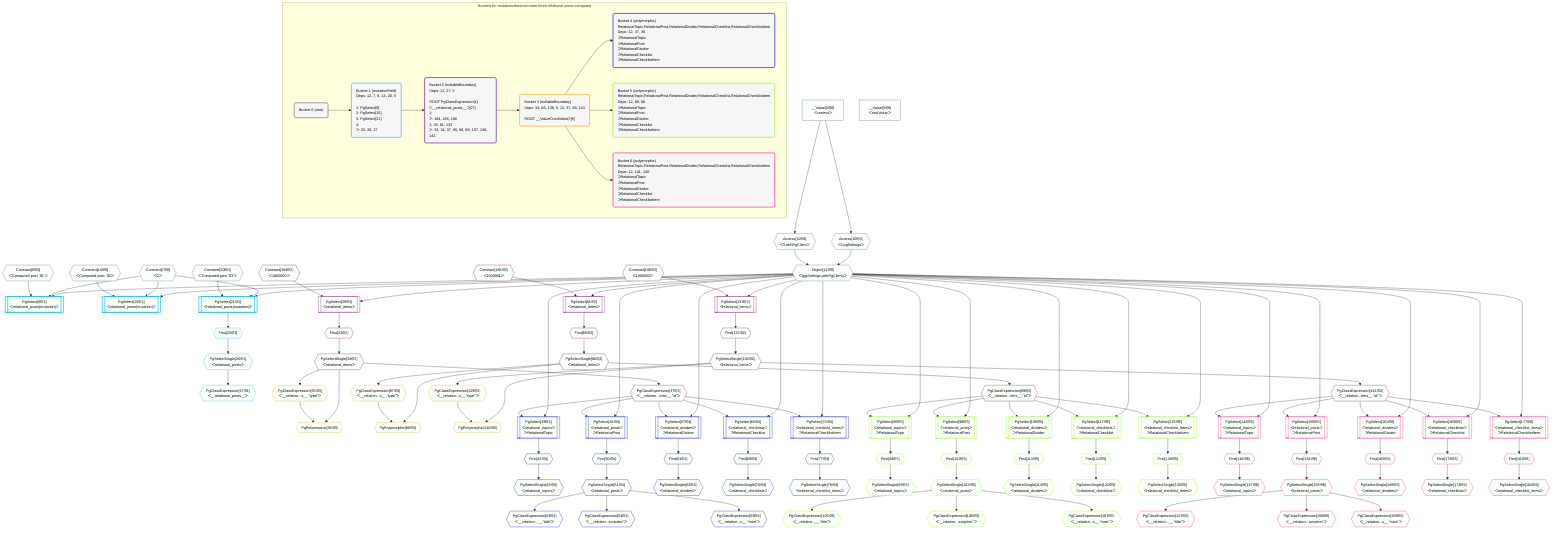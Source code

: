 %%{init: {'themeVariables': { 'fontSize': '12px'}}}%%
graph TD
    classDef path fill:#eee,stroke:#000,color:#000
    classDef plan fill:#fff,stroke-width:1px,color:#000
    classDef itemplan fill:#fff,stroke-width:2px,color:#000
    classDef unbatchedplan fill:#dff,stroke-width:1px,color:#000
    classDef sideeffectplan fill:#fcc,stroke-width:2px,color:#000
    classDef bucket fill:#f6f6f6,color:#000,stroke-width:2px,text-align:left


    %% plan dependencies
    Object12{{"Object[12∈0]<br />ᐸ{pgSettings,withPgClient}ᐳ"}}:::plan
    Access10{{"Access[10∈0]<br />ᐸ3.pgSettingsᐳ"}}:::plan
    Access11{{"Access[11∈0]<br />ᐸ3.withPgClientᐳ"}}:::plan
    Access10 & Access11 --> Object12
    __Value3["__Value[3∈0]<br />ᐸcontextᐳ"]:::plan
    __Value3 --> Access10
    __Value3 --> Access11
    __Value5["__Value[5∈0]<br />ᐸrootValueᐳ"]:::plan
    Constant7{{"Constant[7∈0]<br />ᐸ2ᐳ"}}:::plan
    Constant8{{"Constant[8∈0]<br />ᐸ'Computed post ꖛ1'ᐳ"}}:::plan
    Constant14{{"Constant[14∈0]<br />ᐸ'Computed post ꖛ2'ᐳ"}}:::plan
    Constant20{{"Constant[20∈0]<br />ᐸ'Computed post ꖛ3'ᐳ"}}:::plan
    PgSelect9[["PgSelect[9∈1]<br />ᐸrelational_posts(mutation)ᐳ"]]:::sideeffectplan
    Object12 & Constant7 & Constant8 --> PgSelect9
    PgSelect15[["PgSelect[15∈1]<br />ᐸrelational_posts(mutation)ᐳ"]]:::sideeffectplan
    Object12 & Constant7 & Constant14 --> PgSelect15
    PgSelect21[["PgSelect[21∈1]<br />ᐸrelational_posts(mutation)ᐳ"]]:::sideeffectplan
    Object12 & Constant7 & Constant20 --> PgSelect21
    First25{{"First[25∈1]"}}:::plan
    PgSelect21 --> First25
    PgSelectSingle26{{"PgSelectSingle[26∈1]<br />ᐸrelational_postsᐳ"}}:::plan
    First25 --> PgSelectSingle26
    PgClassExpression27{{"PgClassExpression[27∈1]<br />ᐸ__relational_posts__ᐳ"}}:::plan
    PgSelectSingle26 --> PgClassExpression27
    PgSelect29[["PgSelect[29∈2]<br />ᐸrelational_itemsᐳ"]]:::plan
    Constant184{{"Constant[184∈2]<br />ᐸ1000000ᐳ"}}:::plan
    Object12 & Constant184 --> PgSelect29
    PgSelect81[["PgSelect[81∈2]<br />ᐸrelational_itemsᐳ"]]:::plan
    Constant185{{"Constant[185∈2]<br />ᐸ1000001ᐳ"}}:::plan
    Object12 & Constant185 --> PgSelect81
    PgSelect133[["PgSelect[133∈2]<br />ᐸrelational_itemsᐳ"]]:::plan
    Constant186{{"Constant[186∈2]<br />ᐸ1000002ᐳ"}}:::plan
    Object12 & Constant186 --> PgSelect133
    First33{{"First[33∈2]"}}:::plan
    PgSelect29 --> First33
    PgSelectSingle34{{"PgSelectSingle[34∈2]<br />ᐸrelational_itemsᐳ"}}:::plan
    First33 --> PgSelectSingle34
    PgClassExpression37{{"PgClassExpression[37∈2]<br />ᐸ__relation...ems__.”id”ᐳ"}}:::plan
    PgSelectSingle34 --> PgClassExpression37
    First85{{"First[85∈2]"}}:::plan
    PgSelect81 --> First85
    PgSelectSingle86{{"PgSelectSingle[86∈2]<br />ᐸrelational_itemsᐳ"}}:::plan
    First85 --> PgSelectSingle86
    PgClassExpression89{{"PgClassExpression[89∈2]<br />ᐸ__relation...ems__.”id”ᐳ"}}:::plan
    PgSelectSingle86 --> PgClassExpression89
    First137{{"First[137∈2]"}}:::plan
    PgSelect133 --> First137
    PgSelectSingle138{{"PgSelectSingle[138∈2]<br />ᐸrelational_itemsᐳ"}}:::plan
    First137 --> PgSelectSingle138
    PgClassExpression141{{"PgClassExpression[141∈2]<br />ᐸ__relation...ems__.”id”ᐳ"}}:::plan
    PgSelectSingle138 --> PgClassExpression141
    PgPolymorphic36{{"PgPolymorphic[36∈3]"}}:::plan
    PgClassExpression35{{"PgClassExpression[35∈3]<br />ᐸ__relation...s__.”type”ᐳ"}}:::plan
    PgSelectSingle34 & PgClassExpression35 --> PgPolymorphic36
    PgPolymorphic88{{"PgPolymorphic[88∈3]"}}:::plan
    PgClassExpression87{{"PgClassExpression[87∈3]<br />ᐸ__relation...s__.”type”ᐳ"}}:::plan
    PgSelectSingle86 & PgClassExpression87 --> PgPolymorphic88
    PgPolymorphic140{{"PgPolymorphic[140∈3]"}}:::plan
    PgClassExpression139{{"PgClassExpression[139∈3]<br />ᐸ__relation...s__.”type”ᐳ"}}:::plan
    PgSelectSingle138 & PgClassExpression139 --> PgPolymorphic140
    PgSelectSingle34 --> PgClassExpression35
    PgSelectSingle86 --> PgClassExpression87
    PgSelectSingle138 --> PgClassExpression139
    PgSelect38[["PgSelect[38∈4]<br />ᐸrelational_topicsᐳ<br />ᐳRelationalTopic"]]:::plan
    Object12 & PgClassExpression37 --> PgSelect38
    PgSelect46[["PgSelect[46∈4]<br />ᐸrelational_postsᐳ<br />ᐳRelationalPost"]]:::plan
    Object12 & PgClassExpression37 --> PgSelect46
    PgSelect57[["PgSelect[57∈4]<br />ᐸrelational_dividersᐳ<br />ᐳRelationalDivider"]]:::plan
    Object12 & PgClassExpression37 --> PgSelect57
    PgSelect65[["PgSelect[65∈4]<br />ᐸrelational_checklistsᐳ<br />ᐳRelationalChecklist"]]:::plan
    Object12 & PgClassExpression37 --> PgSelect65
    PgSelect73[["PgSelect[73∈4]<br />ᐸrelational_checklist_itemsᐳ<br />ᐳRelationalChecklistItem"]]:::plan
    Object12 & PgClassExpression37 --> PgSelect73
    First42{{"First[42∈4]"}}:::plan
    PgSelect38 --> First42
    PgSelectSingle43{{"PgSelectSingle[43∈4]<br />ᐸrelational_topicsᐳ"}}:::plan
    First42 --> PgSelectSingle43
    First50{{"First[50∈4]"}}:::plan
    PgSelect46 --> First50
    PgSelectSingle51{{"PgSelectSingle[51∈4]<br />ᐸrelational_postsᐳ"}}:::plan
    First50 --> PgSelectSingle51
    PgClassExpression53{{"PgClassExpression[53∈4]<br />ᐸ__relation...__.”title”ᐳ"}}:::plan
    PgSelectSingle51 --> PgClassExpression53
    PgClassExpression54{{"PgClassExpression[54∈4]<br />ᐸ__relation...scription”ᐳ"}}:::plan
    PgSelectSingle51 --> PgClassExpression54
    PgClassExpression55{{"PgClassExpression[55∈4]<br />ᐸ__relation...s__.”note”ᐳ"}}:::plan
    PgSelectSingle51 --> PgClassExpression55
    First61{{"First[61∈4]"}}:::plan
    PgSelect57 --> First61
    PgSelectSingle62{{"PgSelectSingle[62∈4]<br />ᐸrelational_dividersᐳ"}}:::plan
    First61 --> PgSelectSingle62
    First69{{"First[69∈4]"}}:::plan
    PgSelect65 --> First69
    PgSelectSingle70{{"PgSelectSingle[70∈4]<br />ᐸrelational_checklistsᐳ"}}:::plan
    First69 --> PgSelectSingle70
    First77{{"First[77∈4]"}}:::plan
    PgSelect73 --> First77
    PgSelectSingle78{{"PgSelectSingle[78∈4]<br />ᐸrelational_checklist_itemsᐳ"}}:::plan
    First77 --> PgSelectSingle78
    PgSelect90[["PgSelect[90∈5]<br />ᐸrelational_topicsᐳ<br />ᐳRelationalTopic"]]:::plan
    Object12 & PgClassExpression89 --> PgSelect90
    PgSelect98[["PgSelect[98∈5]<br />ᐸrelational_postsᐳ<br />ᐳRelationalPost"]]:::plan
    Object12 & PgClassExpression89 --> PgSelect98
    PgSelect109[["PgSelect[109∈5]<br />ᐸrelational_dividersᐳ<br />ᐳRelationalDivider"]]:::plan
    Object12 & PgClassExpression89 --> PgSelect109
    PgSelect117[["PgSelect[117∈5]<br />ᐸrelational_checklistsᐳ<br />ᐳRelationalChecklist"]]:::plan
    Object12 & PgClassExpression89 --> PgSelect117
    PgSelect125[["PgSelect[125∈5]<br />ᐸrelational_checklist_itemsᐳ<br />ᐳRelationalChecklistItem"]]:::plan
    Object12 & PgClassExpression89 --> PgSelect125
    First94{{"First[94∈5]"}}:::plan
    PgSelect90 --> First94
    PgSelectSingle95{{"PgSelectSingle[95∈5]<br />ᐸrelational_topicsᐳ"}}:::plan
    First94 --> PgSelectSingle95
    First102{{"First[102∈5]"}}:::plan
    PgSelect98 --> First102
    PgSelectSingle103{{"PgSelectSingle[103∈5]<br />ᐸrelational_postsᐳ"}}:::plan
    First102 --> PgSelectSingle103
    PgClassExpression105{{"PgClassExpression[105∈5]<br />ᐸ__relation...__.”title”ᐳ"}}:::plan
    PgSelectSingle103 --> PgClassExpression105
    PgClassExpression106{{"PgClassExpression[106∈5]<br />ᐸ__relation...scription”ᐳ"}}:::plan
    PgSelectSingle103 --> PgClassExpression106
    PgClassExpression107{{"PgClassExpression[107∈5]<br />ᐸ__relation...s__.”note”ᐳ"}}:::plan
    PgSelectSingle103 --> PgClassExpression107
    First113{{"First[113∈5]"}}:::plan
    PgSelect109 --> First113
    PgSelectSingle114{{"PgSelectSingle[114∈5]<br />ᐸrelational_dividersᐳ"}}:::plan
    First113 --> PgSelectSingle114
    First121{{"First[121∈5]"}}:::plan
    PgSelect117 --> First121
    PgSelectSingle122{{"PgSelectSingle[122∈5]<br />ᐸrelational_checklistsᐳ"}}:::plan
    First121 --> PgSelectSingle122
    First129{{"First[129∈5]"}}:::plan
    PgSelect125 --> First129
    PgSelectSingle130{{"PgSelectSingle[130∈5]<br />ᐸrelational_checklist_itemsᐳ"}}:::plan
    First129 --> PgSelectSingle130
    PgSelect142[["PgSelect[142∈6]<br />ᐸrelational_topicsᐳ<br />ᐳRelationalTopic"]]:::plan
    Object12 & PgClassExpression141 --> PgSelect142
    PgSelect150[["PgSelect[150∈6]<br />ᐸrelational_postsᐳ<br />ᐳRelationalPost"]]:::plan
    Object12 & PgClassExpression141 --> PgSelect150
    PgSelect161[["PgSelect[161∈6]<br />ᐸrelational_dividersᐳ<br />ᐳRelationalDivider"]]:::plan
    Object12 & PgClassExpression141 --> PgSelect161
    PgSelect169[["PgSelect[169∈6]<br />ᐸrelational_checklistsᐳ<br />ᐳRelationalChecklist"]]:::plan
    Object12 & PgClassExpression141 --> PgSelect169
    PgSelect177[["PgSelect[177∈6]<br />ᐸrelational_checklist_itemsᐳ<br />ᐳRelationalChecklistItem"]]:::plan
    Object12 & PgClassExpression141 --> PgSelect177
    First146{{"First[146∈6]"}}:::plan
    PgSelect142 --> First146
    PgSelectSingle147{{"PgSelectSingle[147∈6]<br />ᐸrelational_topicsᐳ"}}:::plan
    First146 --> PgSelectSingle147
    First154{{"First[154∈6]"}}:::plan
    PgSelect150 --> First154
    PgSelectSingle155{{"PgSelectSingle[155∈6]<br />ᐸrelational_postsᐳ"}}:::plan
    First154 --> PgSelectSingle155
    PgClassExpression157{{"PgClassExpression[157∈6]<br />ᐸ__relation...__.”title”ᐳ"}}:::plan
    PgSelectSingle155 --> PgClassExpression157
    PgClassExpression158{{"PgClassExpression[158∈6]<br />ᐸ__relation...scription”ᐳ"}}:::plan
    PgSelectSingle155 --> PgClassExpression158
    PgClassExpression159{{"PgClassExpression[159∈6]<br />ᐸ__relation...s__.”note”ᐳ"}}:::plan
    PgSelectSingle155 --> PgClassExpression159
    First165{{"First[165∈6]"}}:::plan
    PgSelect161 --> First165
    PgSelectSingle166{{"PgSelectSingle[166∈6]<br />ᐸrelational_dividersᐳ"}}:::plan
    First165 --> PgSelectSingle166
    First173{{"First[173∈6]"}}:::plan
    PgSelect169 --> First173
    PgSelectSingle174{{"PgSelectSingle[174∈6]<br />ᐸrelational_checklistsᐳ"}}:::plan
    First173 --> PgSelectSingle174
    First181{{"First[181∈6]"}}:::plan
    PgSelect177 --> First181
    PgSelectSingle182{{"PgSelectSingle[182∈6]<br />ᐸrelational_checklist_itemsᐳ"}}:::plan
    First181 --> PgSelectSingle182

    %% define steps

    subgraph "Buckets for mutations/basics/create-three-relational-posts-computed"
    Bucket0("Bucket 0 (root)"):::bucket
    classDef bucket0 stroke:#696969
    class Bucket0,__Value3,__Value5,Constant7,Constant8,Access10,Access11,Object12,Constant14,Constant20 bucket0
    Bucket1("Bucket 1 (mutationField)<br />Deps: 12, 7, 8, 14, 20, 5<br /><br />1: PgSelect[9]<br />2: PgSelect[15]<br />3: PgSelect[21]<br />4: <br />ᐳ: 25, 26, 27"):::bucket
    classDef bucket1 stroke:#00bfff
    class Bucket1,PgSelect9,PgSelect15,PgSelect21,First25,PgSelectSingle26,PgClassExpression27 bucket1
    Bucket2("Bucket 2 (nullableBoundary)<br />Deps: 12, 27, 5<br /><br />ROOT PgClassExpression{1}ᐸ__relational_posts__ᐳ[27]<br />1: <br />ᐳ: 184, 185, 186<br />2: 29, 81, 133<br />ᐳ: 33, 34, 37, 85, 86, 89, 137, 138, 141"):::bucket
    classDef bucket2 stroke:#7f007f
    class Bucket2,PgSelect29,First33,PgSelectSingle34,PgClassExpression37,PgSelect81,First85,PgSelectSingle86,PgClassExpression89,PgSelect133,First137,PgSelectSingle138,PgClassExpression141,Constant184,Constant185,Constant186 bucket2
    Bucket3("Bucket 3 (nullableBoundary)<br />Deps: 34, 86, 138, 5, 12, 37, 89, 141<br /><br />ROOT __ValueᐸrootValueᐳ[5]"):::bucket
    classDef bucket3 stroke:#ffa500
    class Bucket3,PgClassExpression35,PgPolymorphic36,PgClassExpression87,PgPolymorphic88,PgClassExpression139,PgPolymorphic140 bucket3
    Bucket4("Bucket 4 (polymorphic)<br />RelationalTopic,RelationalPost,RelationalDivider,RelationalChecklist,RelationalChecklistItem<br />Deps: 12, 37, 36<br />ᐳRelationalTopic<br />ᐳRelationalPost<br />ᐳRelationalDivider<br />ᐳRelationalChecklist<br />ᐳRelationalChecklistItem"):::bucket
    classDef bucket4 stroke:#0000ff
    class Bucket4,PgSelect38,First42,PgSelectSingle43,PgSelect46,First50,PgSelectSingle51,PgClassExpression53,PgClassExpression54,PgClassExpression55,PgSelect57,First61,PgSelectSingle62,PgSelect65,First69,PgSelectSingle70,PgSelect73,First77,PgSelectSingle78 bucket4
    Bucket5("Bucket 5 (polymorphic)<br />RelationalTopic,RelationalPost,RelationalDivider,RelationalChecklist,RelationalChecklistItem<br />Deps: 12, 89, 88<br />ᐳRelationalTopic<br />ᐳRelationalPost<br />ᐳRelationalDivider<br />ᐳRelationalChecklist<br />ᐳRelationalChecklistItem"):::bucket
    classDef bucket5 stroke:#7fff00
    class Bucket5,PgSelect90,First94,PgSelectSingle95,PgSelect98,First102,PgSelectSingle103,PgClassExpression105,PgClassExpression106,PgClassExpression107,PgSelect109,First113,PgSelectSingle114,PgSelect117,First121,PgSelectSingle122,PgSelect125,First129,PgSelectSingle130 bucket5
    Bucket6("Bucket 6 (polymorphic)<br />RelationalTopic,RelationalPost,RelationalDivider,RelationalChecklist,RelationalChecklistItem<br />Deps: 12, 141, 140<br />ᐳRelationalTopic<br />ᐳRelationalPost<br />ᐳRelationalDivider<br />ᐳRelationalChecklist<br />ᐳRelationalChecklistItem"):::bucket
    classDef bucket6 stroke:#ff1493
    class Bucket6,PgSelect142,First146,PgSelectSingle147,PgSelect150,First154,PgSelectSingle155,PgClassExpression157,PgClassExpression158,PgClassExpression159,PgSelect161,First165,PgSelectSingle166,PgSelect169,First173,PgSelectSingle174,PgSelect177,First181,PgSelectSingle182 bucket6
    Bucket0 --> Bucket1
    Bucket1 --> Bucket2
    Bucket2 --> Bucket3
    Bucket3 --> Bucket4 & Bucket5 & Bucket6
    classDef unary fill:#fafffa,borderWidth:8px
    class Object12,Access10,Access11,__Value3,__Value5,Constant7,Constant8,Constant14,Constant20,PgSelect9,PgSelect15,PgSelect21,First25,PgSelectSingle26,PgClassExpression27,PgSelect29,PgSelect81,PgSelect133,First33,PgSelectSingle34,PgClassExpression37,First85,PgSelectSingle86,PgClassExpression89,First137,PgSelectSingle138,PgClassExpression141,Constant184,Constant185,Constant186,PgPolymorphic36,PgPolymorphic88,PgPolymorphic140,PgClassExpression35,PgClassExpression87,PgClassExpression139,PgSelect38,PgSelect46,PgSelect57,PgSelect65,PgSelect73,First42,PgSelectSingle43,First50,PgSelectSingle51,PgClassExpression53,PgClassExpression54,PgClassExpression55,First61,PgSelectSingle62,First69,PgSelectSingle70,First77,PgSelectSingle78,PgSelect90,PgSelect98,PgSelect109,PgSelect117,PgSelect125,First94,PgSelectSingle95,First102,PgSelectSingle103,PgClassExpression105,PgClassExpression106,PgClassExpression107,First113,PgSelectSingle114,First121,PgSelectSingle122,First129,PgSelectSingle130,PgSelect142,PgSelect150,PgSelect161,PgSelect169,PgSelect177,First146,PgSelectSingle147,First154,PgSelectSingle155,PgClassExpression157,PgClassExpression158,PgClassExpression159,First165,PgSelectSingle166,First173,PgSelectSingle174,First181,PgSelectSingle182 unary
    end